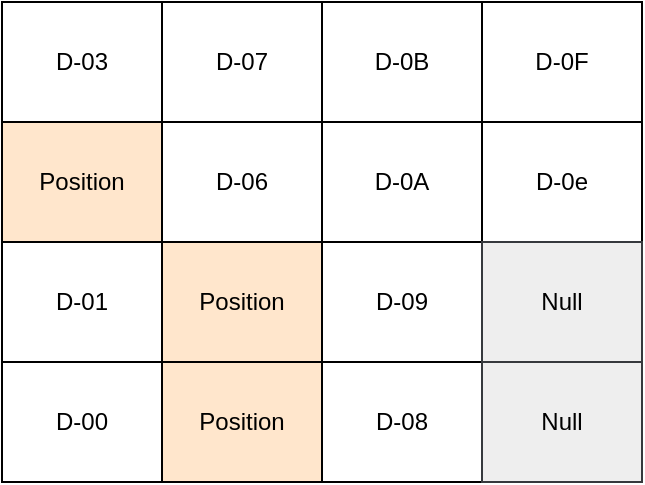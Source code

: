 <mxfile version="20.1.3" type="github">
  <diagram id="Jy3A1tPjstFqq4n1U-oB" name="Page-1">
    <mxGraphModel dx="630" dy="458" grid="1" gridSize="10" guides="1" tooltips="1" connect="1" arrows="1" fold="1" page="1" pageScale="1" pageWidth="827" pageHeight="1169" math="0" shadow="0">
      <root>
        <mxCell id="0" />
        <mxCell id="1" parent="0" />
        <mxCell id="R41gwWJuUGkRrXrciR1b-2" value="D-03" style="rounded=0;whiteSpace=wrap;html=1;" parent="1" vertex="1">
          <mxGeometry x="160" y="130" width="80" height="60" as="geometry" />
        </mxCell>
        <mxCell id="R41gwWJuUGkRrXrciR1b-3" value="Position" style="rounded=0;whiteSpace=wrap;html=1;fillColor=#ffe6cc;strokeColor=#000000;" parent="1" vertex="1">
          <mxGeometry x="160" y="190" width="80" height="60" as="geometry" />
        </mxCell>
        <mxCell id="R41gwWJuUGkRrXrciR1b-4" value="D-01" style="rounded=0;whiteSpace=wrap;html=1;" parent="1" vertex="1">
          <mxGeometry x="160" y="250" width="80" height="60" as="geometry" />
        </mxCell>
        <mxCell id="R41gwWJuUGkRrXrciR1b-5" value="D-00" style="rounded=0;whiteSpace=wrap;html=1;" parent="1" vertex="1">
          <mxGeometry x="160" y="310" width="80" height="60" as="geometry" />
        </mxCell>
        <mxCell id="R41gwWJuUGkRrXrciR1b-6" value="D-07" style="rounded=0;whiteSpace=wrap;html=1;" parent="1" vertex="1">
          <mxGeometry x="240" y="130" width="80" height="60" as="geometry" />
        </mxCell>
        <mxCell id="R41gwWJuUGkRrXrciR1b-7" value="D-06" style="rounded=0;whiteSpace=wrap;html=1;" parent="1" vertex="1">
          <mxGeometry x="240" y="190" width="80" height="60" as="geometry" />
        </mxCell>
        <mxCell id="R41gwWJuUGkRrXrciR1b-8" value="Position" style="rounded=0;whiteSpace=wrap;html=1;fillColor=#ffe6cc;strokeColor=#000000;" parent="1" vertex="1">
          <mxGeometry x="240" y="250" width="80" height="60" as="geometry" />
        </mxCell>
        <mxCell id="R41gwWJuUGkRrXrciR1b-9" value="Position" style="rounded=0;whiteSpace=wrap;html=1;fillColor=#ffe6cc;strokeColor=#000000;" parent="1" vertex="1">
          <mxGeometry x="240" y="310" width="80" height="60" as="geometry" />
        </mxCell>
        <mxCell id="R41gwWJuUGkRrXrciR1b-10" value="D-0B" style="rounded=0;whiteSpace=wrap;html=1;" parent="1" vertex="1">
          <mxGeometry x="320" y="130" width="80" height="60" as="geometry" />
        </mxCell>
        <mxCell id="R41gwWJuUGkRrXrciR1b-11" value="D-0A" style="rounded=0;whiteSpace=wrap;html=1;" parent="1" vertex="1">
          <mxGeometry x="320" y="190" width="80" height="60" as="geometry" />
        </mxCell>
        <mxCell id="R41gwWJuUGkRrXrciR1b-12" value="D-09" style="rounded=0;whiteSpace=wrap;html=1;" parent="1" vertex="1">
          <mxGeometry x="320" y="250" width="80" height="60" as="geometry" />
        </mxCell>
        <mxCell id="R41gwWJuUGkRrXrciR1b-13" value="D-08" style="rounded=0;whiteSpace=wrap;html=1;" parent="1" vertex="1">
          <mxGeometry x="320" y="310" width="80" height="60" as="geometry" />
        </mxCell>
        <mxCell id="R41gwWJuUGkRrXrciR1b-14" value="D-0F" style="rounded=0;whiteSpace=wrap;html=1;" parent="1" vertex="1">
          <mxGeometry x="400" y="130" width="80" height="60" as="geometry" />
        </mxCell>
        <mxCell id="R41gwWJuUGkRrXrciR1b-15" value="D-0e" style="rounded=0;whiteSpace=wrap;html=1;" parent="1" vertex="1">
          <mxGeometry x="400" y="190" width="80" height="60" as="geometry" />
        </mxCell>
        <mxCell id="R41gwWJuUGkRrXrciR1b-16" value="Null" style="rounded=0;whiteSpace=wrap;html=1;fillColor=#eeeeee;strokeColor=#36393d;" parent="1" vertex="1">
          <mxGeometry x="400" y="250" width="80" height="60" as="geometry" />
        </mxCell>
        <mxCell id="R41gwWJuUGkRrXrciR1b-17" value="Null" style="rounded=0;whiteSpace=wrap;html=1;fillColor=#eeeeee;strokeColor=#36393d;" parent="1" vertex="1">
          <mxGeometry x="400" y="310" width="80" height="60" as="geometry" />
        </mxCell>
      </root>
    </mxGraphModel>
  </diagram>
</mxfile>
